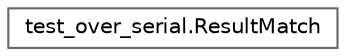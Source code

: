 digraph "Graphical Class Hierarchy"
{
 // LATEX_PDF_SIZE
  bgcolor="transparent";
  edge [fontname=Helvetica,fontsize=10,labelfontname=Helvetica,labelfontsize=10];
  node [fontname=Helvetica,fontsize=10,shape=box,height=0.2,width=0.4];
  rankdir="LR";
  Node0 [id="Node000000",label="test_over_serial.ResultMatch",height=0.2,width=0.4,color="grey40", fillcolor="white", style="filled",URL="$classtest__over__serial_1_1_result_match.html",tooltip=" "];
}
